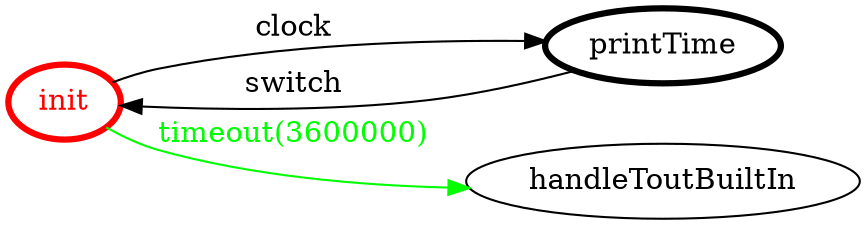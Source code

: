 /*
*
* A GraphViz DOT FSM description 
* Please use a GraphViz visualizer (like http://www.webgraphviz.com)
*  
*/

digraph finite_state_machine {
	rankdir=LR
	size="8,5"
	
	init [ color = red ][ fontcolor = red ][ penwidth = 3 ]
	printTime [ color = black ][ fontcolor = black ][ penwidth = 3 ]
	
	init -> handleToutBuiltIn [ label = "timeout(3600000)" ][ color = green ][ fontcolor = green ]
	printTime -> init [ label = "switch" ][ color = black ][ fontcolor = black ]
	init -> printTime [ label = "clock" ][ color = black ][ fontcolor = black ]
}
